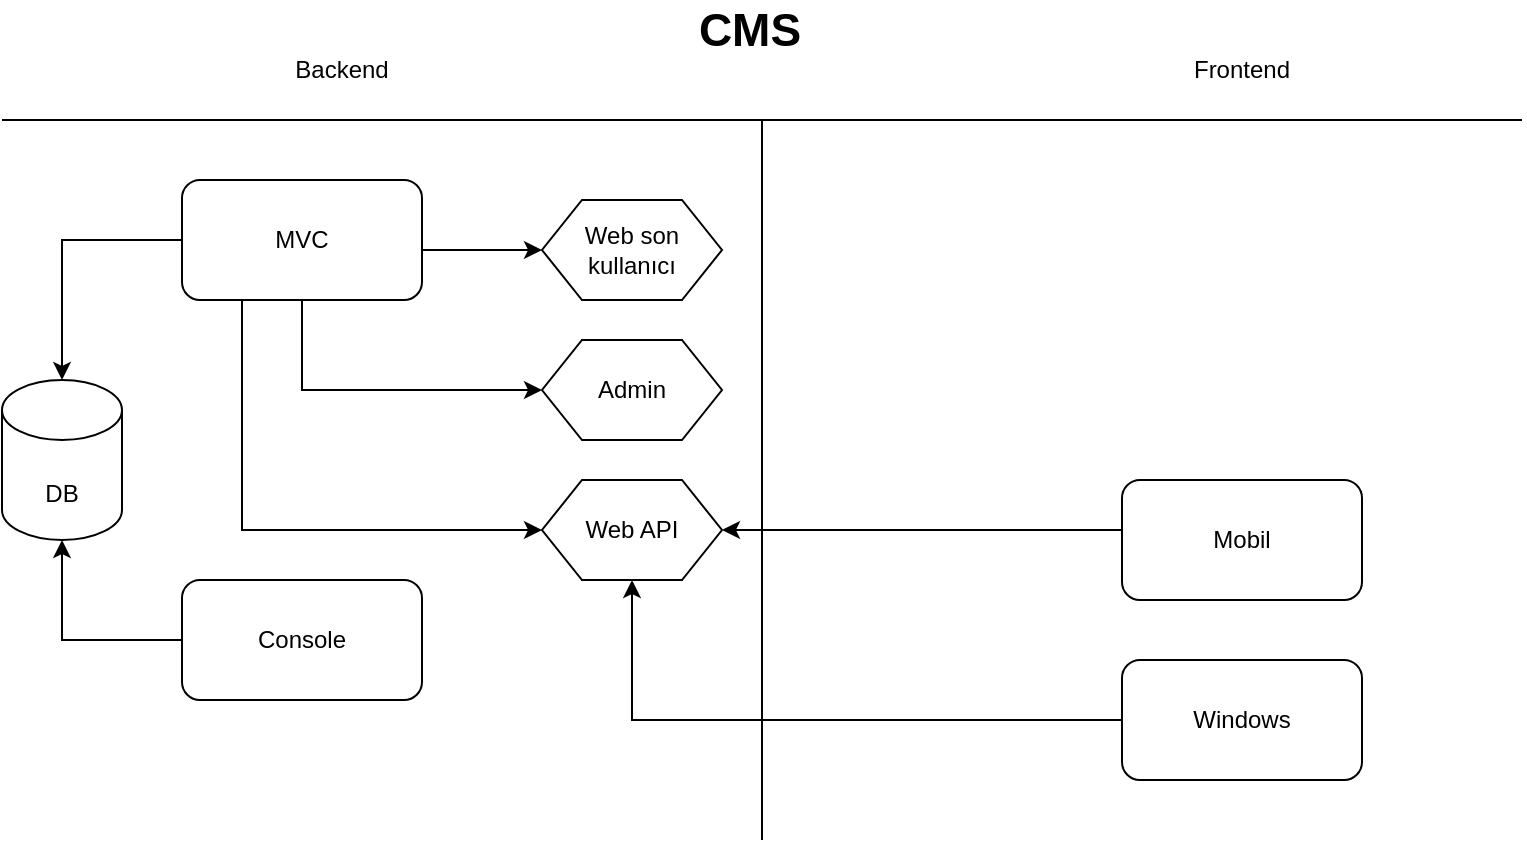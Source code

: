 <mxfile version="20.2.7" type="device"><diagram id="n3ZFLcSBa4lFj9uDCk56" name="Sayfa -1"><mxGraphModel dx="894" dy="469" grid="1" gridSize="10" guides="1" tooltips="1" connect="1" arrows="1" fold="1" page="1" pageScale="1" pageWidth="827" pageHeight="1169" math="0" shadow="0"><root><mxCell id="0"/><mxCell id="1" parent="0"/><mxCell id="by8E4DGzwdmAh_Qm1Ah--1" value="&lt;b&gt;&lt;font style=&quot;font-size: 23px;&quot;&gt;CMS&lt;/font&gt;&lt;/b&gt;" style="text;html=1;strokeColor=none;fillColor=none;align=center;verticalAlign=middle;whiteSpace=wrap;rounded=0;" vertex="1" parent="1"><mxGeometry x="384" y="20" width="60" height="30" as="geometry"/></mxCell><mxCell id="by8E4DGzwdmAh_Qm1Ah--2" value="" style="endArrow=none;html=1;rounded=0;fontSize=23;" edge="1" parent="1"><mxGeometry width="50" height="50" relative="1" as="geometry"><mxPoint x="40" y="80" as="sourcePoint"/><mxPoint x="800" y="80" as="targetPoint"/></mxGeometry></mxCell><mxCell id="by8E4DGzwdmAh_Qm1Ah--3" value="&lt;font style=&quot;font-size: 12px;&quot;&gt;DB&lt;/font&gt;" style="shape=cylinder3;whiteSpace=wrap;html=1;boundedLbl=1;backgroundOutline=1;size=15;fontSize=23;" vertex="1" parent="1"><mxGeometry x="40" y="210" width="60" height="80" as="geometry"/></mxCell><mxCell id="by8E4DGzwdmAh_Qm1Ah--6" style="edgeStyle=orthogonalEdgeStyle;rounded=0;orthogonalLoop=1;jettySize=auto;html=1;entryX=0.5;entryY=0;entryDx=0;entryDy=0;entryPerimeter=0;fontSize=12;" edge="1" parent="1" source="by8E4DGzwdmAh_Qm1Ah--5" target="by8E4DGzwdmAh_Qm1Ah--3"><mxGeometry relative="1" as="geometry"/></mxCell><mxCell id="by8E4DGzwdmAh_Qm1Ah--24" style="edgeStyle=orthogonalEdgeStyle;rounded=0;orthogonalLoop=1;jettySize=auto;html=1;entryX=0;entryY=0.5;entryDx=0;entryDy=0;fontSize=12;" edge="1" parent="1" source="by8E4DGzwdmAh_Qm1Ah--5" target="by8E4DGzwdmAh_Qm1Ah--11"><mxGeometry relative="1" as="geometry"><Array as="points"><mxPoint x="270" y="145"/><mxPoint x="270" y="145"/></Array></mxGeometry></mxCell><mxCell id="by8E4DGzwdmAh_Qm1Ah--25" style="edgeStyle=orthogonalEdgeStyle;rounded=0;orthogonalLoop=1;jettySize=auto;html=1;entryX=0;entryY=0.5;entryDx=0;entryDy=0;fontSize=12;" edge="1" parent="1" source="by8E4DGzwdmAh_Qm1Ah--5" target="by8E4DGzwdmAh_Qm1Ah--13"><mxGeometry relative="1" as="geometry"><Array as="points"><mxPoint x="190" y="215"/></Array></mxGeometry></mxCell><mxCell id="by8E4DGzwdmAh_Qm1Ah--26" style="edgeStyle=orthogonalEdgeStyle;rounded=0;orthogonalLoop=1;jettySize=auto;html=1;exitX=0.25;exitY=1;exitDx=0;exitDy=0;entryX=0;entryY=0.5;entryDx=0;entryDy=0;fontSize=12;" edge="1" parent="1" source="by8E4DGzwdmAh_Qm1Ah--5" target="by8E4DGzwdmAh_Qm1Ah--23"><mxGeometry relative="1" as="geometry"/></mxCell><mxCell id="by8E4DGzwdmAh_Qm1Ah--5" value="MVC" style="rounded=1;whiteSpace=wrap;html=1;fontSize=12;" vertex="1" parent="1"><mxGeometry x="130" y="110" width="120" height="60" as="geometry"/></mxCell><mxCell id="by8E4DGzwdmAh_Qm1Ah--7" value="" style="endArrow=none;html=1;rounded=0;fontSize=12;" edge="1" parent="1"><mxGeometry width="50" height="50" relative="1" as="geometry"><mxPoint x="420" y="440" as="sourcePoint"/><mxPoint x="420" y="80" as="targetPoint"/></mxGeometry></mxCell><mxCell id="by8E4DGzwdmAh_Qm1Ah--8" value="Backend" style="text;html=1;strokeColor=none;fillColor=none;align=center;verticalAlign=middle;whiteSpace=wrap;rounded=0;fontSize=12;" vertex="1" parent="1"><mxGeometry x="180" y="40" width="60" height="30" as="geometry"/></mxCell><mxCell id="by8E4DGzwdmAh_Qm1Ah--9" value="Frontend" style="text;html=1;strokeColor=none;fillColor=none;align=center;verticalAlign=middle;whiteSpace=wrap;rounded=0;fontSize=12;" vertex="1" parent="1"><mxGeometry x="630" y="40" width="60" height="30" as="geometry"/></mxCell><mxCell id="by8E4DGzwdmAh_Qm1Ah--11" value="Web son kullanıcı" style="shape=hexagon;perimeter=hexagonPerimeter2;whiteSpace=wrap;html=1;fixedSize=1;fontSize=12;" vertex="1" parent="1"><mxGeometry x="310" y="120" width="90" height="50" as="geometry"/></mxCell><mxCell id="by8E4DGzwdmAh_Qm1Ah--13" value="Admin" style="shape=hexagon;perimeter=hexagonPerimeter2;whiteSpace=wrap;html=1;fixedSize=1;fontSize=12;" vertex="1" parent="1"><mxGeometry x="310" y="190" width="90" height="50" as="geometry"/></mxCell><mxCell id="by8E4DGzwdmAh_Qm1Ah--28" style="edgeStyle=orthogonalEdgeStyle;rounded=0;orthogonalLoop=1;jettySize=auto;html=1;entryX=0.5;entryY=1;entryDx=0;entryDy=0;fontSize=12;" edge="1" parent="1" source="by8E4DGzwdmAh_Qm1Ah--17" target="by8E4DGzwdmAh_Qm1Ah--23"><mxGeometry relative="1" as="geometry"/></mxCell><mxCell id="by8E4DGzwdmAh_Qm1Ah--17" value="Windows" style="rounded=1;whiteSpace=wrap;html=1;fontSize=12;" vertex="1" parent="1"><mxGeometry x="600" y="350" width="120" height="60" as="geometry"/></mxCell><mxCell id="by8E4DGzwdmAh_Qm1Ah--29" style="edgeStyle=orthogonalEdgeStyle;rounded=0;orthogonalLoop=1;jettySize=auto;html=1;entryX=0.5;entryY=1;entryDx=0;entryDy=0;entryPerimeter=0;fontSize=12;" edge="1" parent="1" source="by8E4DGzwdmAh_Qm1Ah--18" target="by8E4DGzwdmAh_Qm1Ah--3"><mxGeometry relative="1" as="geometry"/></mxCell><mxCell id="by8E4DGzwdmAh_Qm1Ah--18" value="Console" style="rounded=1;whiteSpace=wrap;html=1;fontSize=12;" vertex="1" parent="1"><mxGeometry x="130" y="310" width="120" height="60" as="geometry"/></mxCell><mxCell id="by8E4DGzwdmAh_Qm1Ah--27" style="edgeStyle=orthogonalEdgeStyle;rounded=0;orthogonalLoop=1;jettySize=auto;html=1;entryX=1;entryY=0.5;entryDx=0;entryDy=0;fontSize=12;" edge="1" parent="1" source="by8E4DGzwdmAh_Qm1Ah--20" target="by8E4DGzwdmAh_Qm1Ah--23"><mxGeometry relative="1" as="geometry"><Array as="points"><mxPoint x="550" y="285"/><mxPoint x="550" y="285"/></Array></mxGeometry></mxCell><mxCell id="by8E4DGzwdmAh_Qm1Ah--20" value="Mobil" style="rounded=1;whiteSpace=wrap;html=1;fontSize=12;" vertex="1" parent="1"><mxGeometry x="600" y="260" width="120" height="60" as="geometry"/></mxCell><mxCell id="by8E4DGzwdmAh_Qm1Ah--23" value="Web API" style="shape=hexagon;perimeter=hexagonPerimeter2;whiteSpace=wrap;html=1;fixedSize=1;fontSize=12;" vertex="1" parent="1"><mxGeometry x="310" y="260" width="90" height="50" as="geometry"/></mxCell></root></mxGraphModel></diagram></mxfile>